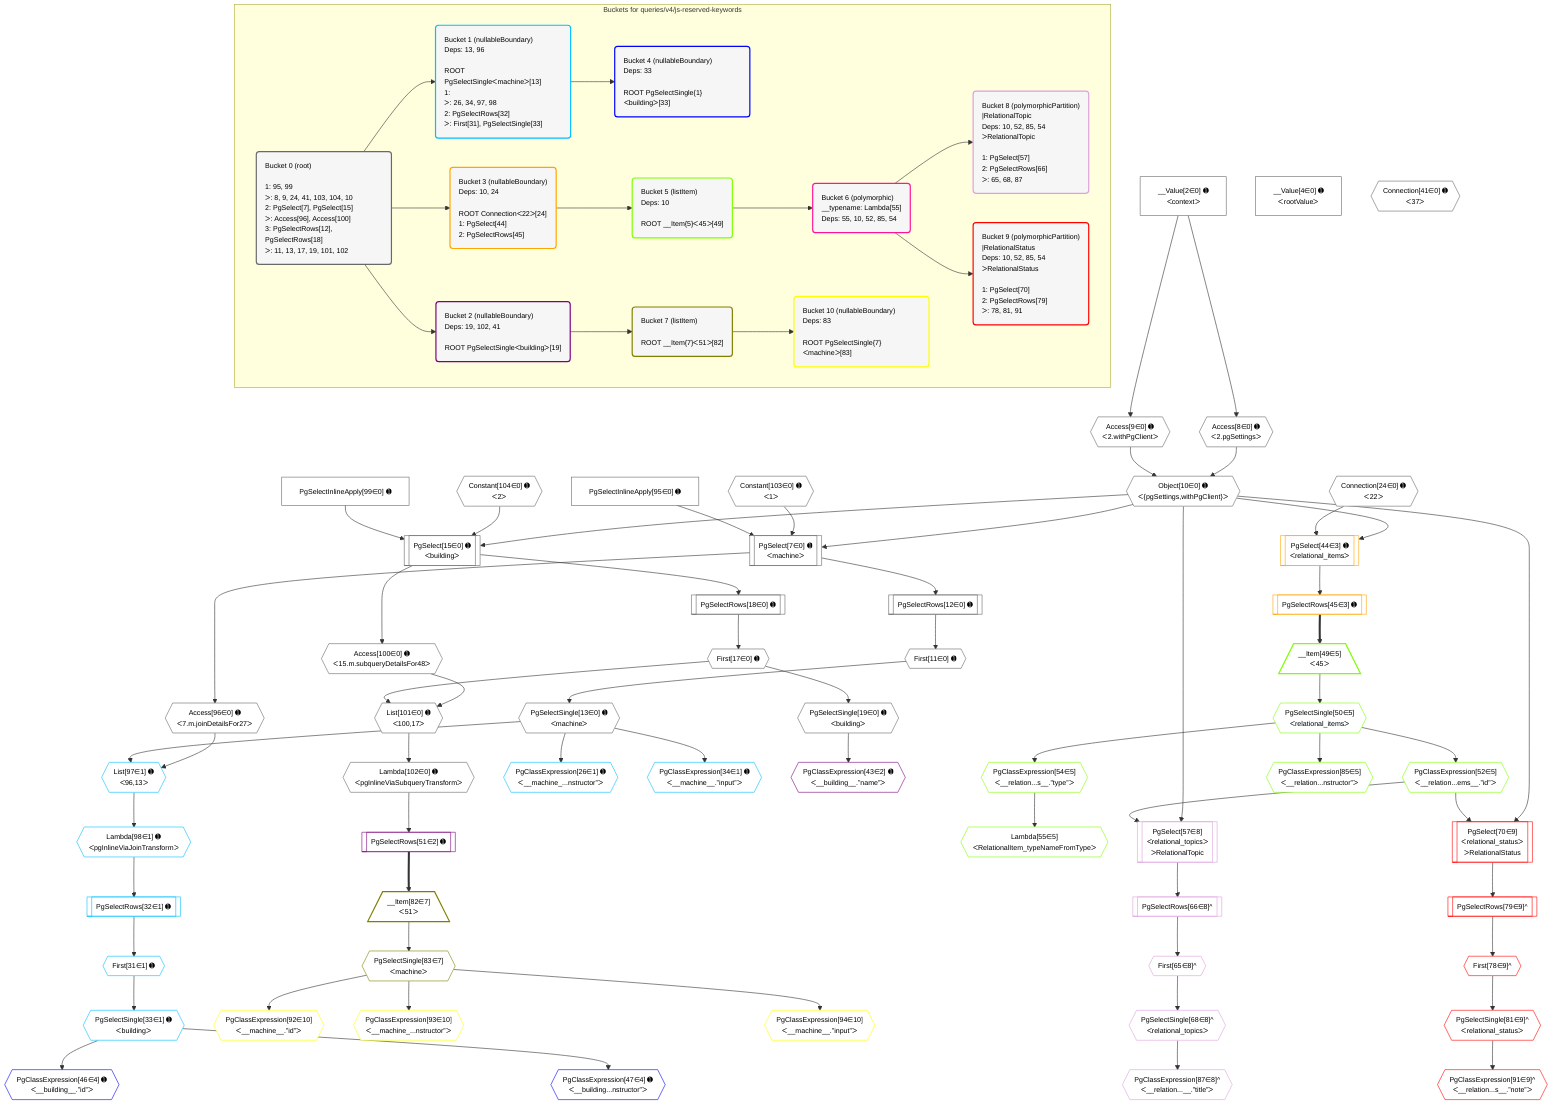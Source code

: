 %%{init: {'themeVariables': { 'fontSize': '12px'}}}%%
graph TD
    classDef path fill:#eee,stroke:#000,color:#000
    classDef plan fill:#fff,stroke-width:1px,color:#000
    classDef itemplan fill:#fff,stroke-width:2px,color:#000
    classDef unbatchedplan fill:#dff,stroke-width:1px,color:#000
    classDef sideeffectplan fill:#fcc,stroke-width:2px,color:#000
    classDef bucket fill:#f6f6f6,color:#000,stroke-width:2px,text-align:left

    subgraph "Buckets for queries/v4/js-reserved-keywords"
    Bucket0("Bucket 0 (root)<br /><br />1: 95, 99<br />ᐳ: 8, 9, 24, 41, 103, 104, 10<br />2: PgSelect[7], PgSelect[15]<br />ᐳ: Access[96], Access[100]<br />3: PgSelectRows[12], PgSelectRows[18]<br />ᐳ: 11, 13, 17, 19, 101, 102"):::bucket
    Bucket1("Bucket 1 (nullableBoundary)<br />Deps: 13, 96<br /><br />ROOT PgSelectSingleᐸmachineᐳ[13]<br />1: <br />ᐳ: 26, 34, 97, 98<br />2: PgSelectRows[32]<br />ᐳ: First[31], PgSelectSingle[33]"):::bucket
    Bucket2("Bucket 2 (nullableBoundary)<br />Deps: 19, 102, 41<br /><br />ROOT PgSelectSingleᐸbuildingᐳ[19]"):::bucket
    Bucket3("Bucket 3 (nullableBoundary)<br />Deps: 10, 24<br /><br />ROOT Connectionᐸ22ᐳ[24]<br />1: PgSelect[44]<br />2: PgSelectRows[45]"):::bucket
    Bucket4("Bucket 4 (nullableBoundary)<br />Deps: 33<br /><br />ROOT PgSelectSingle{1}ᐸbuildingᐳ[33]"):::bucket
    Bucket5("Bucket 5 (listItem)<br />Deps: 10<br /><br />ROOT __Item{5}ᐸ45ᐳ[49]"):::bucket
    Bucket6("Bucket 6 (polymorphic)<br />__typename: Lambda[55]<br />Deps: 55, 10, 52, 85, 54"):::bucket
    Bucket7("Bucket 7 (listItem)<br /><br />ROOT __Item{7}ᐸ51ᐳ[82]"):::bucket
    Bucket8("Bucket 8 (polymorphicPartition)<br />|RelationalTopic<br />Deps: 10, 52, 85, 54<br />ᐳRelationalTopic<br /><br />1: PgSelect[57]<br />2: PgSelectRows[66]<br />ᐳ: 65, 68, 87"):::bucket
    Bucket9("Bucket 9 (polymorphicPartition)<br />|RelationalStatus<br />Deps: 10, 52, 85, 54<br />ᐳRelationalStatus<br /><br />1: PgSelect[70]<br />2: PgSelectRows[79]<br />ᐳ: 78, 81, 91"):::bucket
    Bucket10("Bucket 10 (nullableBoundary)<br />Deps: 83<br /><br />ROOT PgSelectSingle{7}ᐸmachineᐳ[83]"):::bucket
    end
    Bucket0 --> Bucket1 & Bucket2 & Bucket3
    Bucket1 --> Bucket4
    Bucket2 --> Bucket7
    Bucket3 --> Bucket5
    Bucket5 --> Bucket6
    Bucket6 --> Bucket8 & Bucket9
    Bucket7 --> Bucket10

    %% plan dependencies
    PgSelect7[["PgSelect[7∈0] ➊<br />ᐸmachineᐳ"]]:::plan
    Object10{{"Object[10∈0] ➊<br />ᐸ{pgSettings,withPgClient}ᐳ"}}:::plan
    Constant103{{"Constant[103∈0] ➊<br />ᐸ1ᐳ"}}:::plan
    PgSelectInlineApply95["PgSelectInlineApply[95∈0] ➊"]:::plan
    Object10 & Constant103 & PgSelectInlineApply95 --> PgSelect7
    PgSelect15[["PgSelect[15∈0] ➊<br />ᐸbuildingᐳ"]]:::plan
    Constant104{{"Constant[104∈0] ➊<br />ᐸ2ᐳ"}}:::plan
    PgSelectInlineApply99["PgSelectInlineApply[99∈0] ➊"]:::plan
    Object10 & Constant104 & PgSelectInlineApply99 --> PgSelect15
    Access8{{"Access[8∈0] ➊<br />ᐸ2.pgSettingsᐳ"}}:::plan
    Access9{{"Access[9∈0] ➊<br />ᐸ2.withPgClientᐳ"}}:::plan
    Access8 & Access9 --> Object10
    List101{{"List[101∈0] ➊<br />ᐸ100,17ᐳ"}}:::plan
    Access100{{"Access[100∈0] ➊<br />ᐸ15.m.subqueryDetailsFor48ᐳ"}}:::plan
    First17{{"First[17∈0] ➊"}}:::plan
    Access100 & First17 --> List101
    __Value2["__Value[2∈0] ➊<br />ᐸcontextᐳ"]:::plan
    __Value2 --> Access8
    __Value2 --> Access9
    First11{{"First[11∈0] ➊"}}:::plan
    PgSelectRows12[["PgSelectRows[12∈0] ➊"]]:::plan
    PgSelectRows12 --> First11
    PgSelect7 --> PgSelectRows12
    PgSelectSingle13{{"PgSelectSingle[13∈0] ➊<br />ᐸmachineᐳ"}}:::plan
    First11 --> PgSelectSingle13
    PgSelectRows18[["PgSelectRows[18∈0] ➊"]]:::plan
    PgSelectRows18 --> First17
    PgSelect15 --> PgSelectRows18
    PgSelectSingle19{{"PgSelectSingle[19∈0] ➊<br />ᐸbuildingᐳ"}}:::plan
    First17 --> PgSelectSingle19
    Access96{{"Access[96∈0] ➊<br />ᐸ7.m.joinDetailsFor27ᐳ"}}:::plan
    PgSelect7 --> Access96
    PgSelect15 --> Access100
    Lambda102{{"Lambda[102∈0] ➊<br />ᐸpgInlineViaSubqueryTransformᐳ"}}:::plan
    List101 --> Lambda102
    __Value4["__Value[4∈0] ➊<br />ᐸrootValueᐳ"]:::plan
    Connection24{{"Connection[24∈0] ➊<br />ᐸ22ᐳ"}}:::plan
    Connection41{{"Connection[41∈0] ➊<br />ᐸ37ᐳ"}}:::plan
    List97{{"List[97∈1] ➊<br />ᐸ96,13ᐳ"}}:::plan
    Access96 & PgSelectSingle13 --> List97
    PgClassExpression26{{"PgClassExpression[26∈1] ➊<br />ᐸ__machine_...nstructor”ᐳ"}}:::plan
    PgSelectSingle13 --> PgClassExpression26
    First31{{"First[31∈1] ➊"}}:::plan
    PgSelectRows32[["PgSelectRows[32∈1] ➊"]]:::plan
    PgSelectRows32 --> First31
    Lambda98{{"Lambda[98∈1] ➊<br />ᐸpgInlineViaJoinTransformᐳ"}}:::plan
    Lambda98 --> PgSelectRows32
    PgSelectSingle33{{"PgSelectSingle[33∈1] ➊<br />ᐸbuildingᐳ"}}:::plan
    First31 --> PgSelectSingle33
    PgClassExpression34{{"PgClassExpression[34∈1] ➊<br />ᐸ__machine__.”input”ᐳ"}}:::plan
    PgSelectSingle13 --> PgClassExpression34
    List97 --> Lambda98
    PgClassExpression46{{"PgClassExpression[46∈4] ➊<br />ᐸ__building__.”id”ᐳ"}}:::plan
    PgSelectSingle33 --> PgClassExpression46
    PgClassExpression47{{"PgClassExpression[47∈4] ➊<br />ᐸ__building...nstructor”ᐳ"}}:::plan
    PgSelectSingle33 --> PgClassExpression47
    PgClassExpression43{{"PgClassExpression[43∈2] ➊<br />ᐸ__building__.”name”ᐳ"}}:::plan
    PgSelectSingle19 --> PgClassExpression43
    PgSelectRows51[["PgSelectRows[51∈2] ➊"]]:::plan
    Lambda102 --> PgSelectRows51
    __Item82[/"__Item[82∈7]<br />ᐸ51ᐳ"\]:::itemplan
    PgSelectRows51 ==> __Item82
    PgSelectSingle83{{"PgSelectSingle[83∈7]<br />ᐸmachineᐳ"}}:::plan
    __Item82 --> PgSelectSingle83
    PgClassExpression92{{"PgClassExpression[92∈10]<br />ᐸ__machine__.”id”ᐳ"}}:::plan
    PgSelectSingle83 --> PgClassExpression92
    PgClassExpression93{{"PgClassExpression[93∈10]<br />ᐸ__machine_...nstructor”ᐳ"}}:::plan
    PgSelectSingle83 --> PgClassExpression93
    PgClassExpression94{{"PgClassExpression[94∈10]<br />ᐸ__machine__.”input”ᐳ"}}:::plan
    PgSelectSingle83 --> PgClassExpression94
    PgSelect44[["PgSelect[44∈3] ➊<br />ᐸrelational_itemsᐳ"]]:::plan
    Object10 & Connection24 --> PgSelect44
    PgSelectRows45[["PgSelectRows[45∈3] ➊"]]:::plan
    PgSelect44 --> PgSelectRows45
    __Item49[/"__Item[49∈5]<br />ᐸ45ᐳ"\]:::itemplan
    PgSelectRows45 ==> __Item49
    PgSelectSingle50{{"PgSelectSingle[50∈5]<br />ᐸrelational_itemsᐳ"}}:::plan
    __Item49 --> PgSelectSingle50
    PgClassExpression52{{"PgClassExpression[52∈5]<br />ᐸ__relation...ems__.”id”ᐳ"}}:::plan
    PgSelectSingle50 --> PgClassExpression52
    PgClassExpression54{{"PgClassExpression[54∈5]<br />ᐸ__relation...s__.”type”ᐳ"}}:::plan
    PgSelectSingle50 --> PgClassExpression54
    Lambda55{{"Lambda[55∈5]<br />ᐸRelationalItem_typeNameFromTypeᐳ"}}:::plan
    PgClassExpression54 --> Lambda55
    PgClassExpression85{{"PgClassExpression[85∈5]<br />ᐸ__relation...nstructor”ᐳ"}}:::plan
    PgSelectSingle50 --> PgClassExpression85
    PgSelect57[["PgSelect[57∈8]<br />ᐸrelational_topicsᐳ<br />ᐳRelationalTopic"]]:::plan
    Object10 & PgClassExpression52 --> PgSelect57
    First65{{"First[65∈8]^"}}:::plan
    PgSelectRows66[["PgSelectRows[66∈8]^"]]:::plan
    PgSelectRows66 --> First65
    PgSelect57 --> PgSelectRows66
    PgSelectSingle68{{"PgSelectSingle[68∈8]^<br />ᐸrelational_topicsᐳ"}}:::plan
    First65 --> PgSelectSingle68
    PgClassExpression87{{"PgClassExpression[87∈8]^<br />ᐸ__relation...__.”title”ᐳ"}}:::plan
    PgSelectSingle68 --> PgClassExpression87
    PgSelect70[["PgSelect[70∈9]<br />ᐸrelational_statusᐳ<br />ᐳRelationalStatus"]]:::plan
    Object10 & PgClassExpression52 --> PgSelect70
    First78{{"First[78∈9]^"}}:::plan
    PgSelectRows79[["PgSelectRows[79∈9]^"]]:::plan
    PgSelectRows79 --> First78
    PgSelect70 --> PgSelectRows79
    PgSelectSingle81{{"PgSelectSingle[81∈9]^<br />ᐸrelational_statusᐳ"}}:::plan
    First78 --> PgSelectSingle81
    PgClassExpression91{{"PgClassExpression[91∈9]^<br />ᐸ__relation...s__.”note”ᐳ"}}:::plan
    PgSelectSingle81 --> PgClassExpression91

    %% define steps
    classDef bucket0 stroke:#696969
    class Bucket0,__Value2,__Value4,PgSelect7,Access8,Access9,Object10,First11,PgSelectRows12,PgSelectSingle13,PgSelect15,First17,PgSelectRows18,PgSelectSingle19,Connection24,Connection41,PgSelectInlineApply95,Access96,PgSelectInlineApply99,Access100,List101,Lambda102,Constant103,Constant104 bucket0
    classDef bucket1 stroke:#00bfff
    class Bucket1,PgClassExpression26,First31,PgSelectRows32,PgSelectSingle33,PgClassExpression34,List97,Lambda98 bucket1
    classDef bucket2 stroke:#7f007f
    class Bucket2,PgClassExpression43,PgSelectRows51 bucket2
    classDef bucket3 stroke:#ffa500
    class Bucket3,PgSelect44,PgSelectRows45 bucket3
    classDef bucket4 stroke:#0000ff
    class Bucket4,PgClassExpression46,PgClassExpression47 bucket4
    classDef bucket5 stroke:#7fff00
    class Bucket5,__Item49,PgSelectSingle50,PgClassExpression52,PgClassExpression54,Lambda55,PgClassExpression85 bucket5
    classDef bucket6 stroke:#ff1493
    class Bucket6 bucket6
    classDef bucket7 stroke:#808000
    class Bucket7,__Item82,PgSelectSingle83 bucket7
    classDef bucket8 stroke:#dda0dd
    class Bucket8,PgSelect57,First65,PgSelectRows66,PgSelectSingle68,PgClassExpression87 bucket8
    classDef bucket9 stroke:#ff0000
    class Bucket9,PgSelect70,First78,PgSelectRows79,PgSelectSingle81,PgClassExpression91 bucket9
    classDef bucket10 stroke:#ffff00
    class Bucket10,PgClassExpression92,PgClassExpression93,PgClassExpression94 bucket10